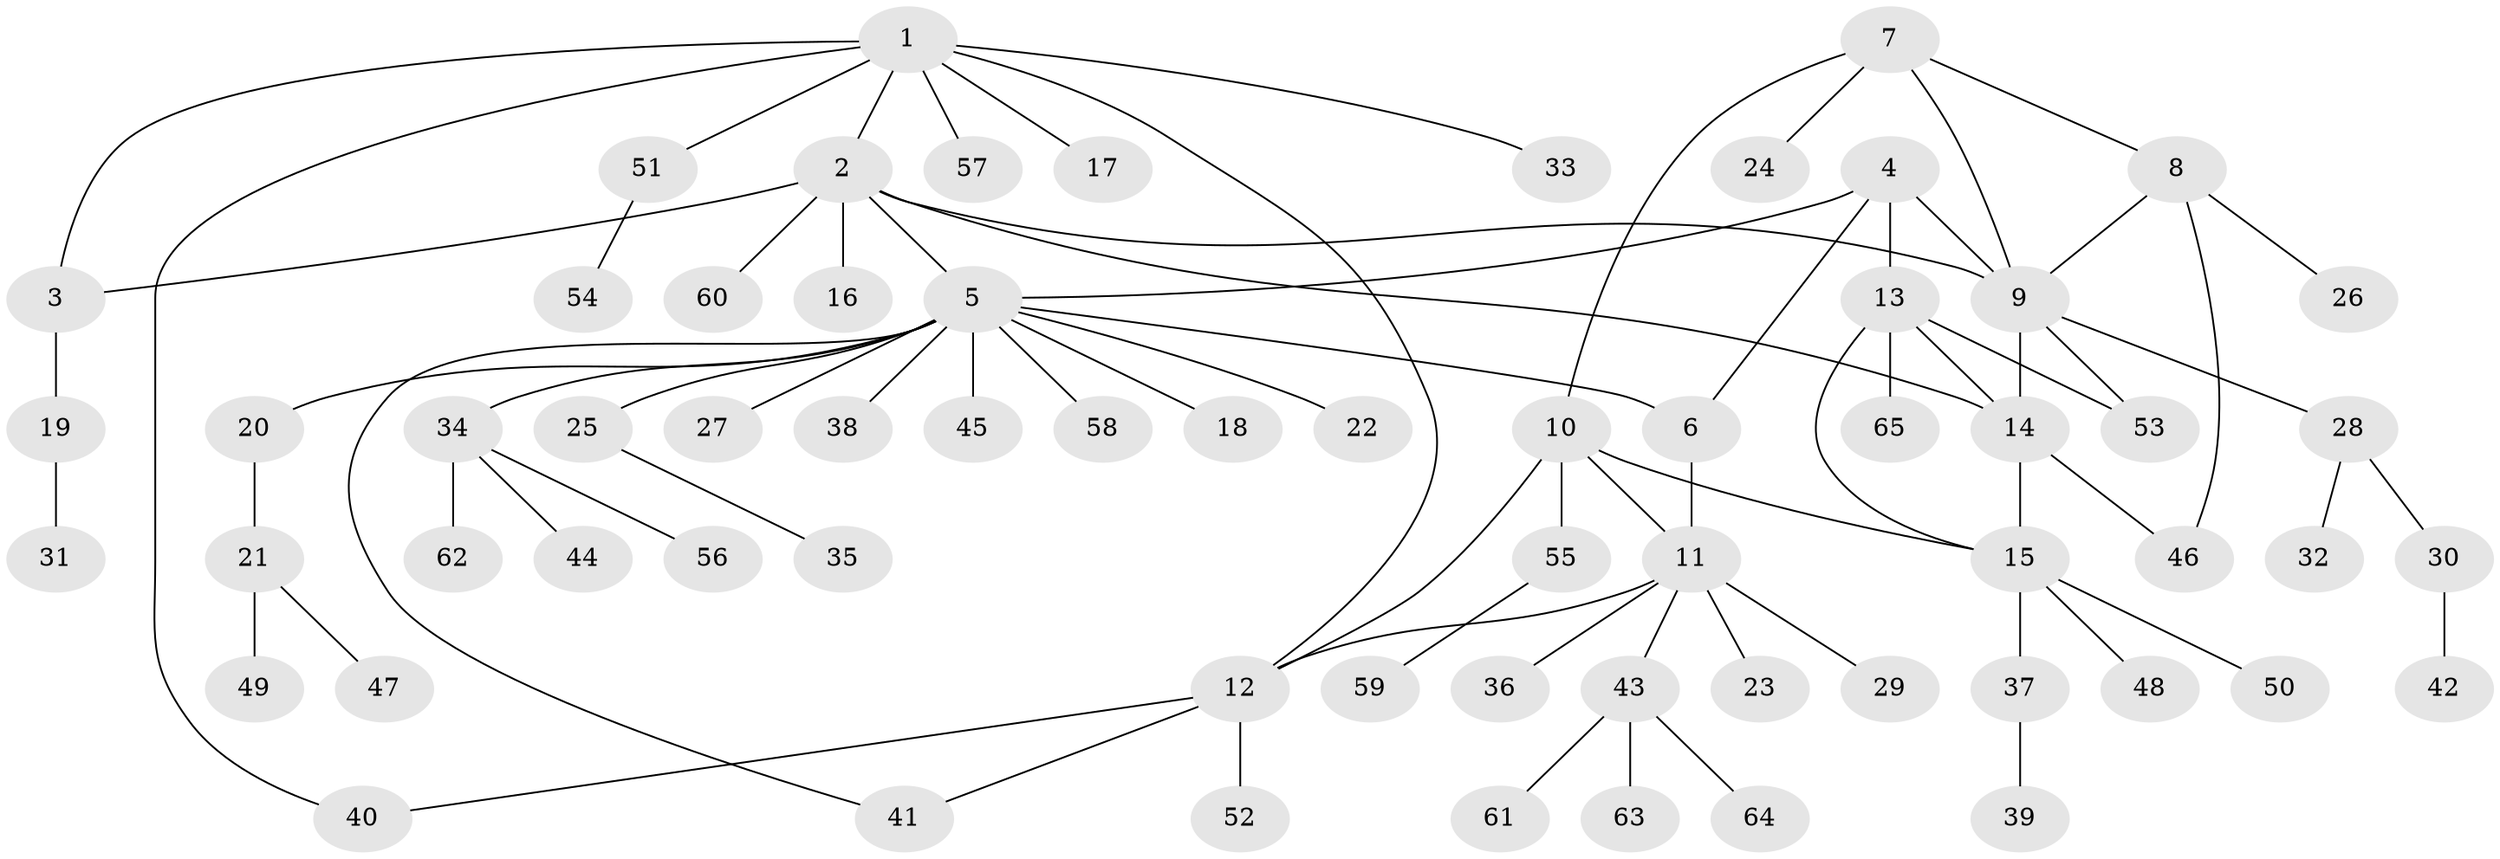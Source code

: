 // Generated by graph-tools (version 1.1) at 2025/50/03/09/25 03:50:42]
// undirected, 65 vertices, 79 edges
graph export_dot {
graph [start="1"]
  node [color=gray90,style=filled];
  1;
  2;
  3;
  4;
  5;
  6;
  7;
  8;
  9;
  10;
  11;
  12;
  13;
  14;
  15;
  16;
  17;
  18;
  19;
  20;
  21;
  22;
  23;
  24;
  25;
  26;
  27;
  28;
  29;
  30;
  31;
  32;
  33;
  34;
  35;
  36;
  37;
  38;
  39;
  40;
  41;
  42;
  43;
  44;
  45;
  46;
  47;
  48;
  49;
  50;
  51;
  52;
  53;
  54;
  55;
  56;
  57;
  58;
  59;
  60;
  61;
  62;
  63;
  64;
  65;
  1 -- 2;
  1 -- 3;
  1 -- 12;
  1 -- 17;
  1 -- 33;
  1 -- 40;
  1 -- 51;
  1 -- 57;
  2 -- 3;
  2 -- 5;
  2 -- 9;
  2 -- 14;
  2 -- 16;
  2 -- 60;
  3 -- 19;
  4 -- 5;
  4 -- 6;
  4 -- 9;
  4 -- 13;
  5 -- 6;
  5 -- 18;
  5 -- 20;
  5 -- 22;
  5 -- 25;
  5 -- 27;
  5 -- 34;
  5 -- 38;
  5 -- 41;
  5 -- 45;
  5 -- 58;
  6 -- 11;
  7 -- 8;
  7 -- 9;
  7 -- 10;
  7 -- 24;
  8 -- 9;
  8 -- 26;
  8 -- 46;
  9 -- 14;
  9 -- 28;
  9 -- 53;
  10 -- 11;
  10 -- 12;
  10 -- 15;
  10 -- 55;
  11 -- 12;
  11 -- 23;
  11 -- 29;
  11 -- 36;
  11 -- 43;
  12 -- 40;
  12 -- 41;
  12 -- 52;
  13 -- 14;
  13 -- 15;
  13 -- 53;
  13 -- 65;
  14 -- 15;
  14 -- 46;
  15 -- 37;
  15 -- 48;
  15 -- 50;
  19 -- 31;
  20 -- 21;
  21 -- 47;
  21 -- 49;
  25 -- 35;
  28 -- 30;
  28 -- 32;
  30 -- 42;
  34 -- 44;
  34 -- 56;
  34 -- 62;
  37 -- 39;
  43 -- 61;
  43 -- 63;
  43 -- 64;
  51 -- 54;
  55 -- 59;
}
